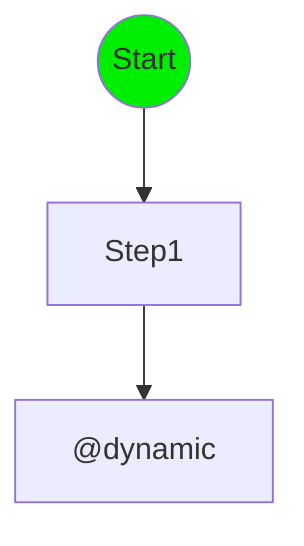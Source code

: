 flowchart TD
node0:::executed@{ shape: circle, label: "Start"}
node1["Step1"]
node0 --> node1
node2["@dynamic"]
node1 --> node2
classDef executed fill:#0e0